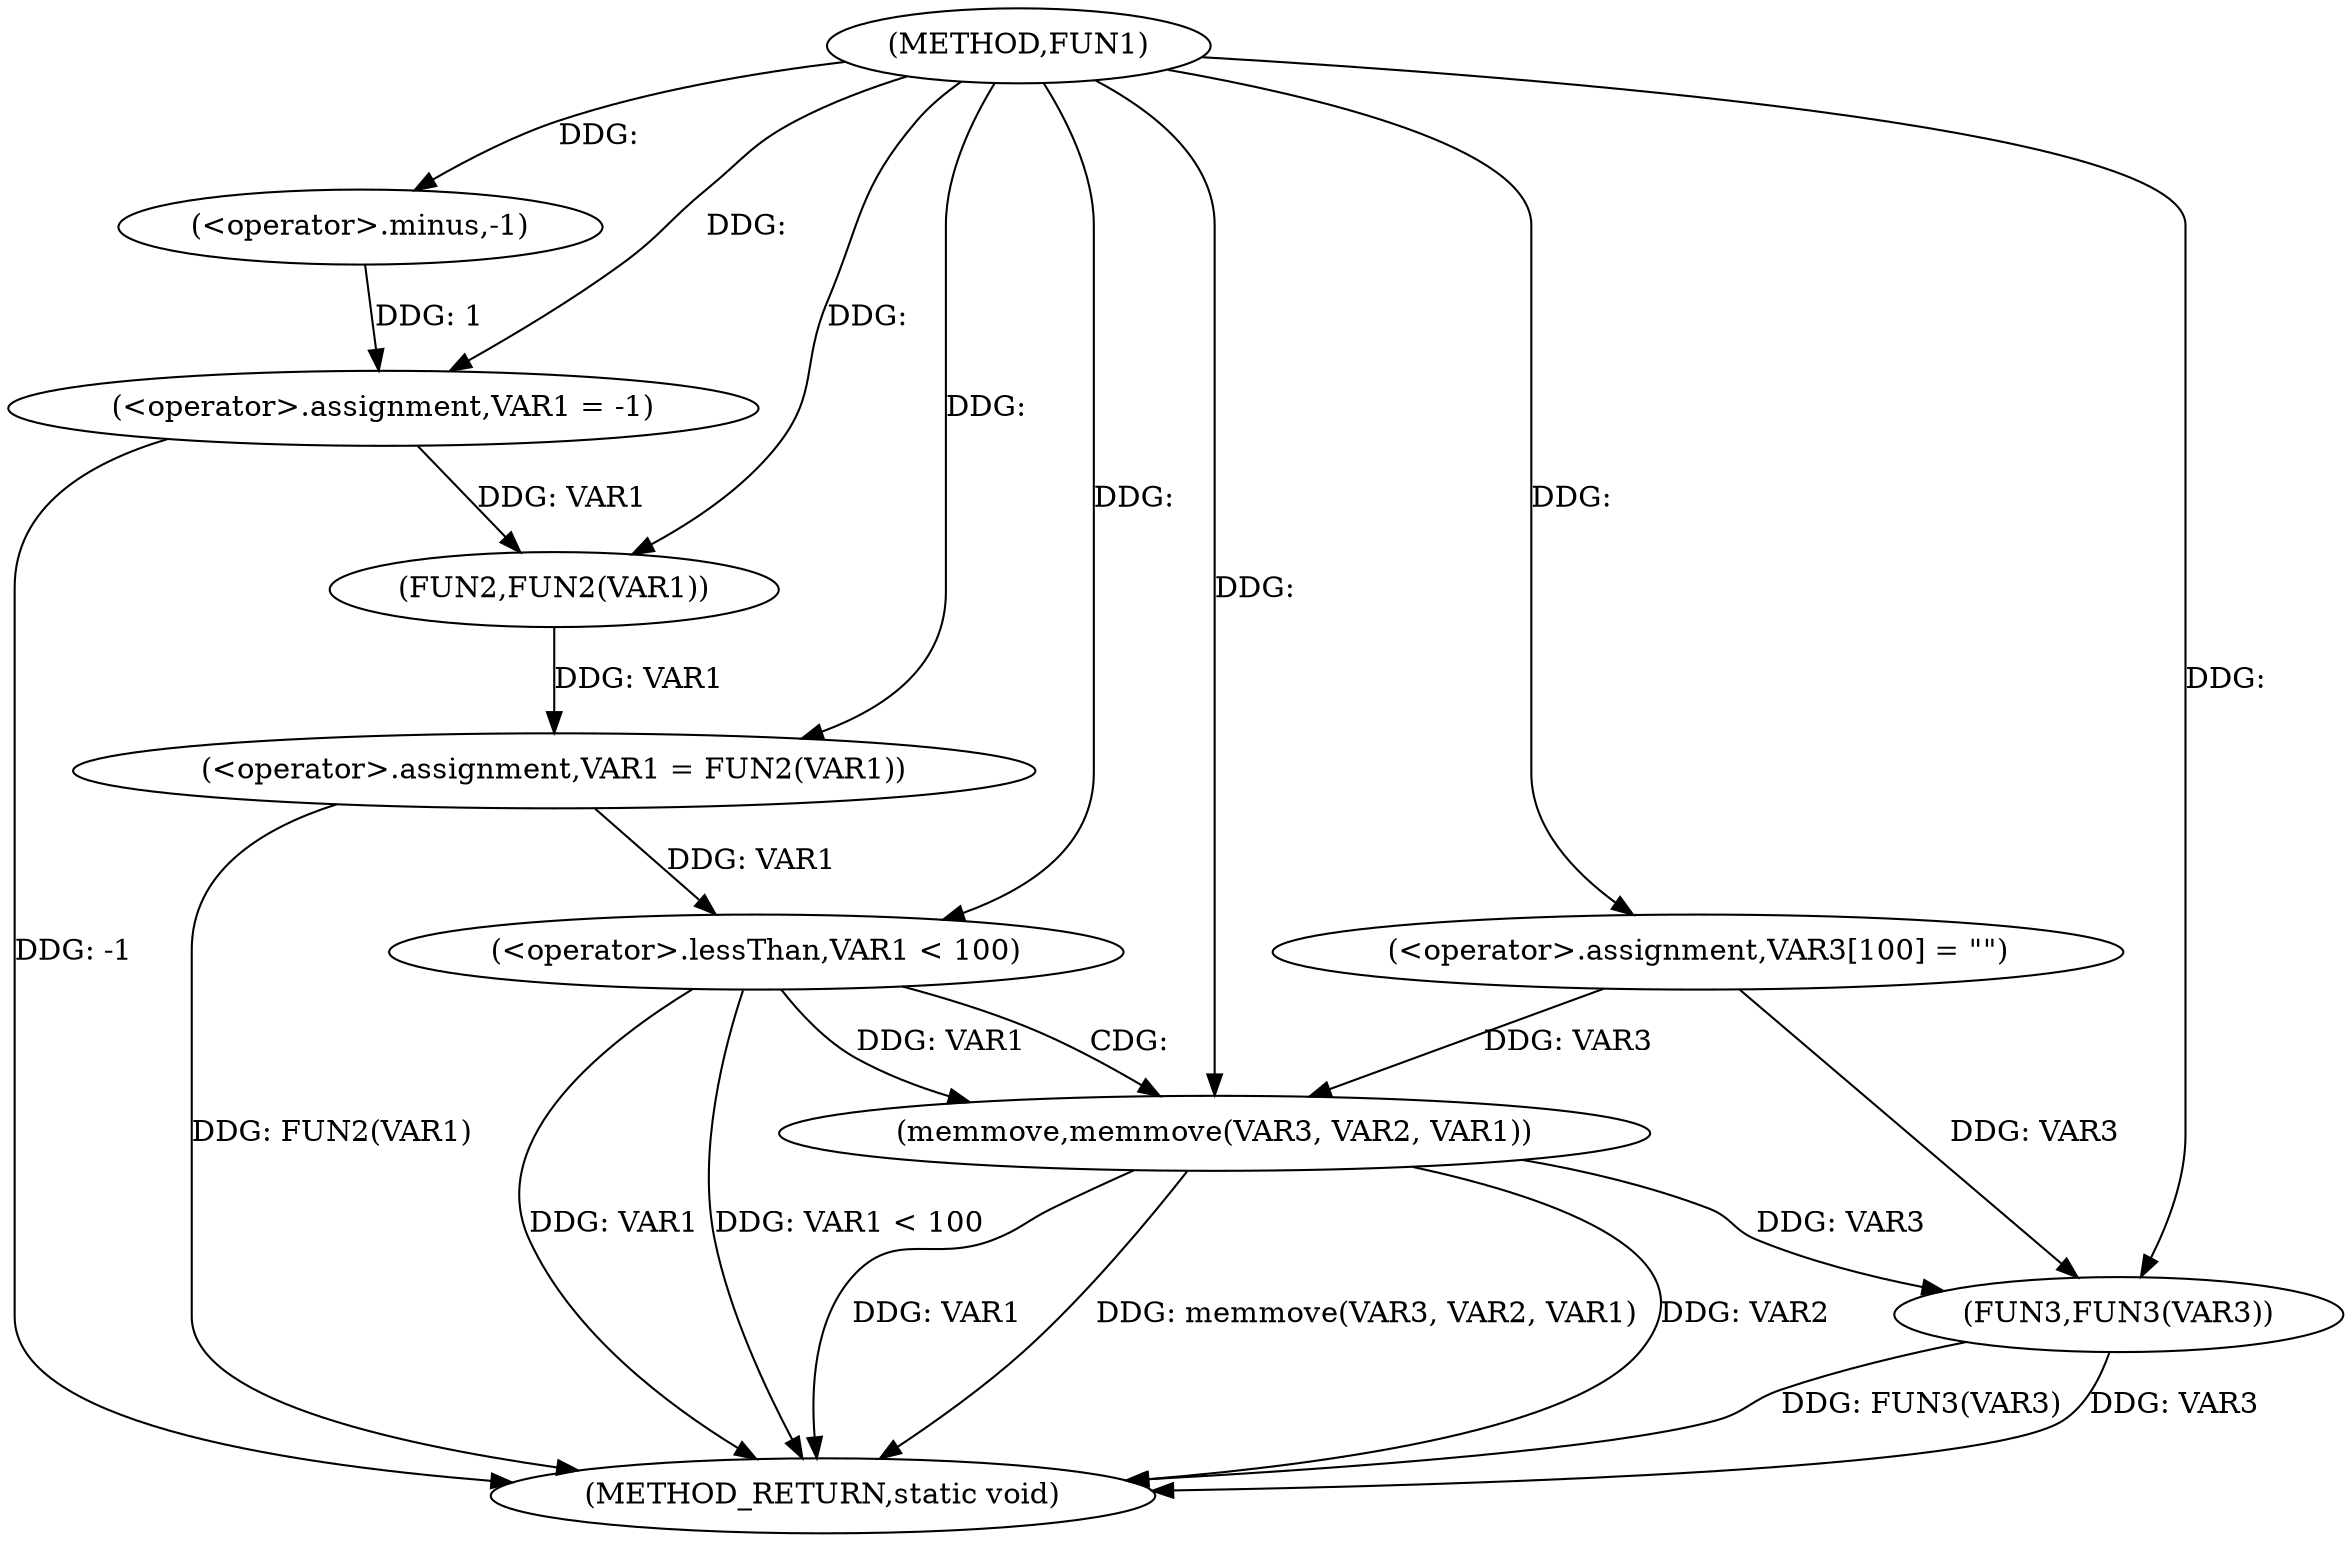 digraph FUN1 {  
"1000100" [label = "(METHOD,FUN1)" ]
"1000128" [label = "(METHOD_RETURN,static void)" ]
"1000103" [label = "(<operator>.assignment,VAR1 = -1)" ]
"1000105" [label = "(<operator>.minus,-1)" ]
"1000107" [label = "(<operator>.assignment,VAR1 = FUN2(VAR1))" ]
"1000109" [label = "(FUN2,FUN2(VAR1))" ]
"1000114" [label = "(<operator>.assignment,VAR3[100] = \"\")" ]
"1000118" [label = "(<operator>.lessThan,VAR1 < 100)" ]
"1000122" [label = "(memmove,memmove(VAR3, VAR2, VAR1))" ]
"1000126" [label = "(FUN3,FUN3(VAR3))" ]
  "1000126" -> "1000128"  [ label = "DDG: FUN3(VAR3)"] 
  "1000122" -> "1000128"  [ label = "DDG: VAR1"] 
  "1000103" -> "1000128"  [ label = "DDG: -1"] 
  "1000126" -> "1000128"  [ label = "DDG: VAR3"] 
  "1000118" -> "1000128"  [ label = "DDG: VAR1 < 100"] 
  "1000122" -> "1000128"  [ label = "DDG: memmove(VAR3, VAR2, VAR1)"] 
  "1000118" -> "1000128"  [ label = "DDG: VAR1"] 
  "1000107" -> "1000128"  [ label = "DDG: FUN2(VAR1)"] 
  "1000122" -> "1000128"  [ label = "DDG: VAR2"] 
  "1000105" -> "1000103"  [ label = "DDG: 1"] 
  "1000100" -> "1000103"  [ label = "DDG: "] 
  "1000100" -> "1000105"  [ label = "DDG: "] 
  "1000109" -> "1000107"  [ label = "DDG: VAR1"] 
  "1000100" -> "1000107"  [ label = "DDG: "] 
  "1000103" -> "1000109"  [ label = "DDG: VAR1"] 
  "1000100" -> "1000109"  [ label = "DDG: "] 
  "1000100" -> "1000114"  [ label = "DDG: "] 
  "1000107" -> "1000118"  [ label = "DDG: VAR1"] 
  "1000100" -> "1000118"  [ label = "DDG: "] 
  "1000114" -> "1000122"  [ label = "DDG: VAR3"] 
  "1000100" -> "1000122"  [ label = "DDG: "] 
  "1000118" -> "1000122"  [ label = "DDG: VAR1"] 
  "1000122" -> "1000126"  [ label = "DDG: VAR3"] 
  "1000114" -> "1000126"  [ label = "DDG: VAR3"] 
  "1000100" -> "1000126"  [ label = "DDG: "] 
  "1000118" -> "1000122"  [ label = "CDG: "] 
}
